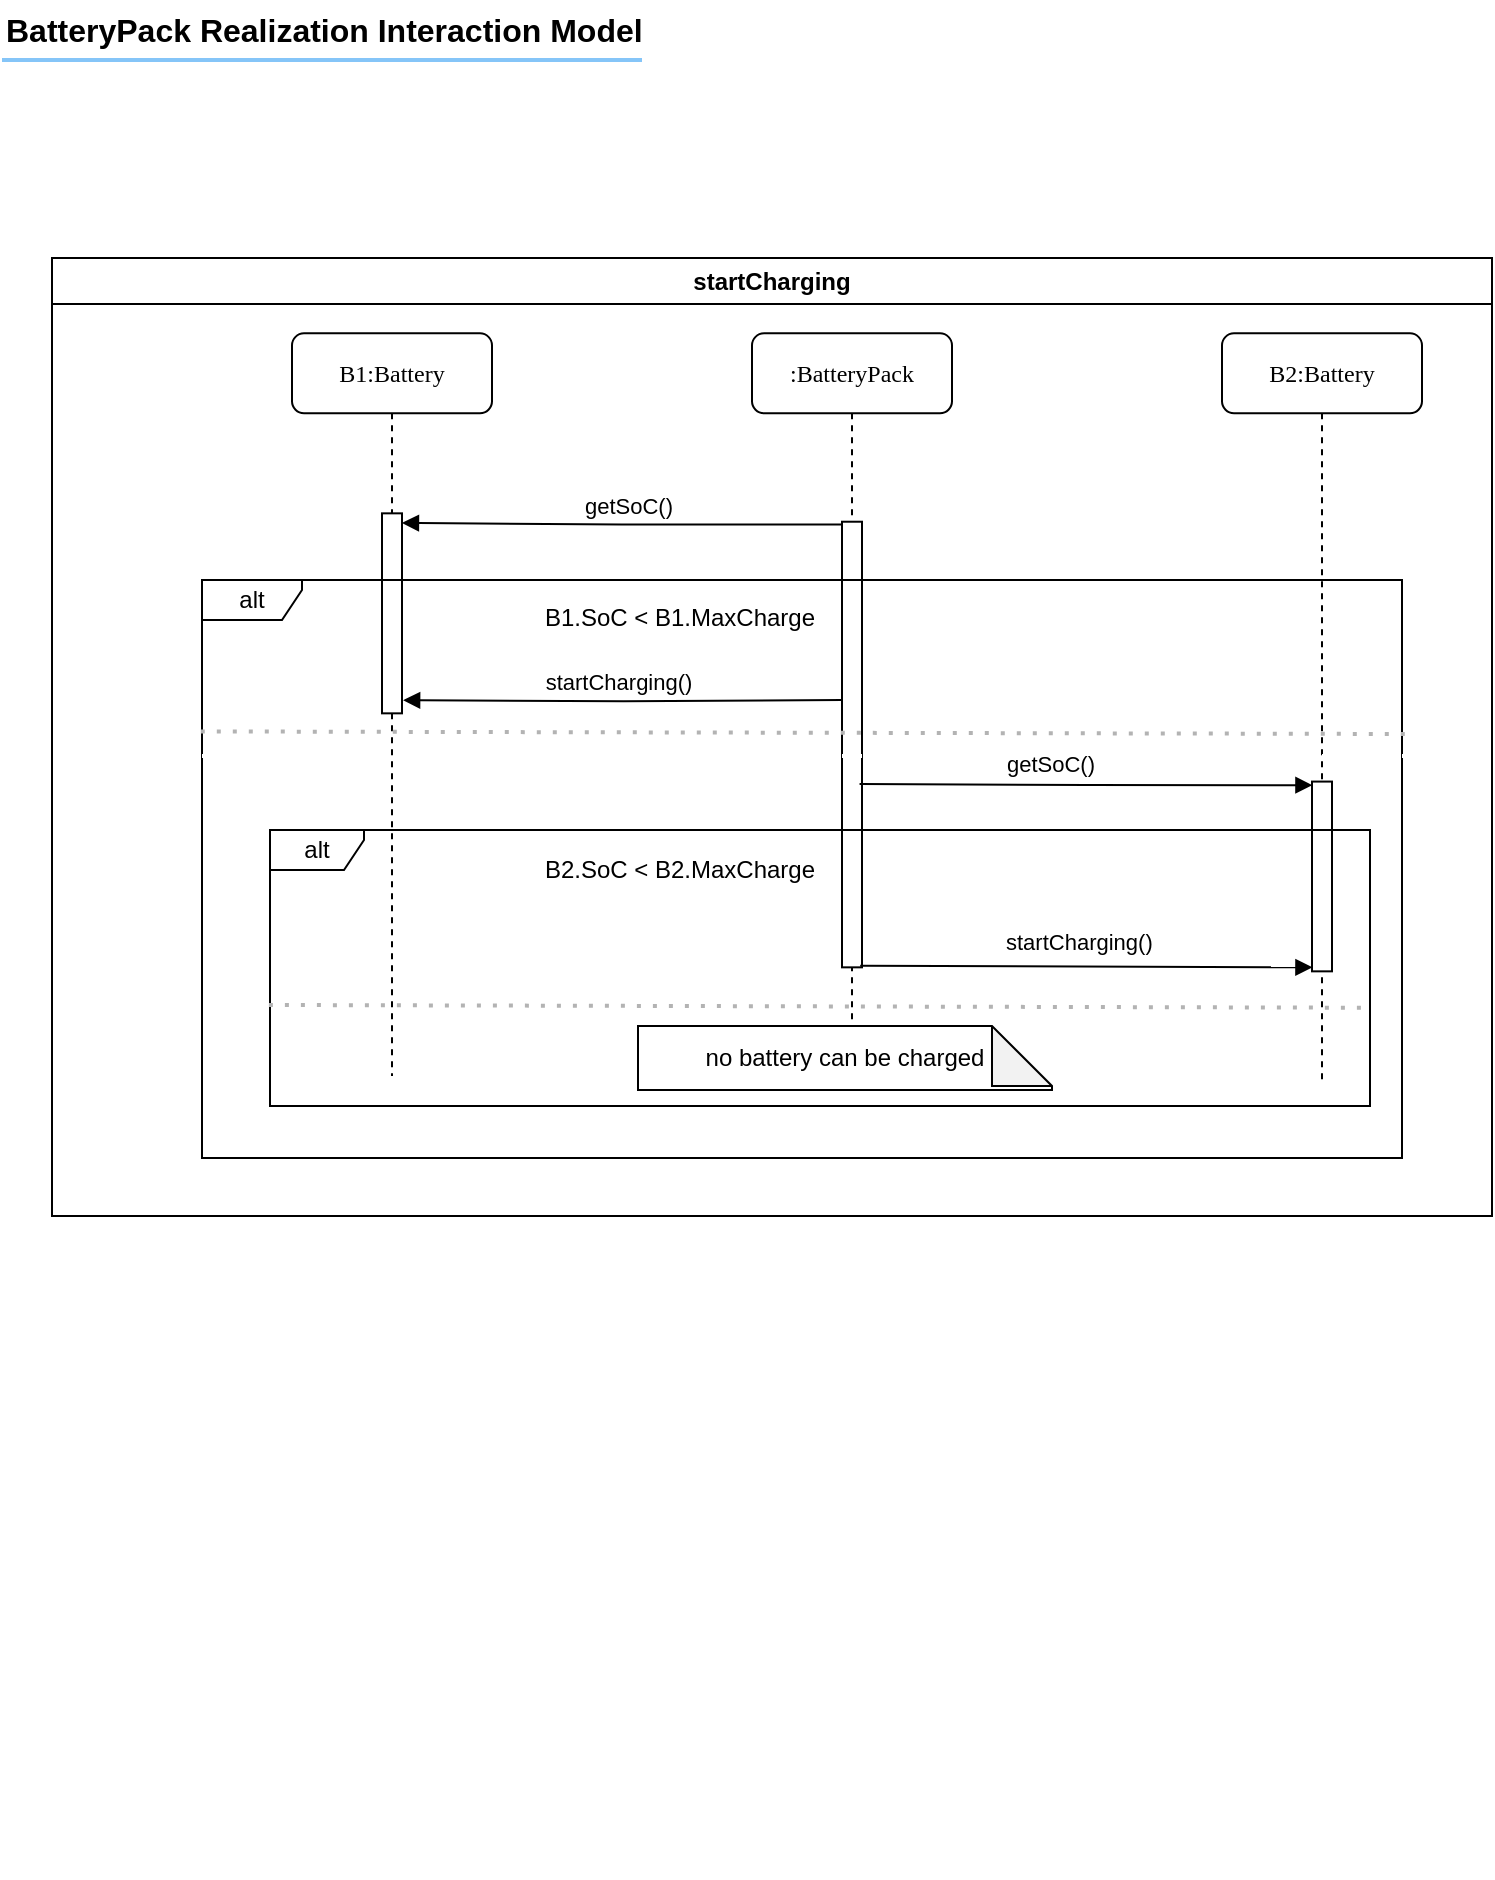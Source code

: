 <mxfile version="26.0.6">
  <diagram name="Page-1" id="6mdCsaYLzVW0cAFevrpj">
    <mxGraphModel dx="1289" dy="690" grid="1" gridSize="10" guides="1" tooltips="1" connect="1" arrows="1" fold="1" page="1" pageScale="1" pageWidth="850" pageHeight="1100" math="0" shadow="0">
      <root>
        <mxCell id="0" />
        <mxCell id="1" parent="0" />
        <mxCell id="2lKf5RkZHaL76xzxtIlG-1" value="" style="group" vertex="1" connectable="0" parent="1">
          <mxGeometry x="65" y="169" width="720" height="810" as="geometry" />
        </mxCell>
        <mxCell id="2lKf5RkZHaL76xzxtIlG-2" value=":BatteryPack" style="shape=umlLifeline;perimeter=lifelinePerimeter;whiteSpace=wrap;html=1;container=1;collapsible=0;recursiveResize=0;outlineConnect=0;rounded=1;shadow=0;comic=0;labelBackgroundColor=none;strokeWidth=1;fontFamily=Verdana;fontSize=12;align=center;" vertex="1" parent="2lKf5RkZHaL76xzxtIlG-1">
          <mxGeometry x="350" y="37.67" width="100" height="376.33" as="geometry" />
        </mxCell>
        <mxCell id="2lKf5RkZHaL76xzxtIlG-3" value="" style="html=1;points=[];perimeter=orthogonalPerimeter;rounded=0;shadow=0;comic=0;labelBackgroundColor=none;strokeWidth=1;fontFamily=Verdana;fontSize=12;align=center;" vertex="1" parent="2lKf5RkZHaL76xzxtIlG-2">
          <mxGeometry x="45" y="94.19" width="10" height="222.81" as="geometry" />
        </mxCell>
        <mxCell id="2lKf5RkZHaL76xzxtIlG-4" value="B1:Battery" style="shape=umlLifeline;perimeter=lifelinePerimeter;whiteSpace=wrap;html=1;container=1;collapsible=0;recursiveResize=0;outlineConnect=0;rounded=1;shadow=0;comic=0;labelBackgroundColor=none;strokeWidth=1;fontFamily=Verdana;fontSize=12;align=center;" vertex="1" parent="2lKf5RkZHaL76xzxtIlG-1">
          <mxGeometry x="120" y="37.67" width="100" height="371.33" as="geometry" />
        </mxCell>
        <mxCell id="2lKf5RkZHaL76xzxtIlG-5" value="" style="html=1;points=[];perimeter=orthogonalPerimeter;rounded=0;shadow=0;comic=0;labelBackgroundColor=none;strokeWidth=1;fontFamily=Verdana;fontSize=12;align=center;" vertex="1" parent="2lKf5RkZHaL76xzxtIlG-4">
          <mxGeometry x="45" y="90" width="10" height="100" as="geometry" />
        </mxCell>
        <mxCell id="2lKf5RkZHaL76xzxtIlG-6" value="B2:Battery" style="shape=umlLifeline;perimeter=lifelinePerimeter;whiteSpace=wrap;html=1;container=1;collapsible=0;recursiveResize=0;outlineConnect=0;rounded=1;shadow=0;comic=0;labelBackgroundColor=none;strokeWidth=1;fontFamily=Verdana;fontSize=12;align=center;" vertex="1" parent="2lKf5RkZHaL76xzxtIlG-1">
          <mxGeometry x="585" y="37.67" width="100" height="375.33" as="geometry" />
        </mxCell>
        <mxCell id="2lKf5RkZHaL76xzxtIlG-7" value="" style="html=1;points=[];perimeter=orthogonalPerimeter;rounded=0;shadow=0;comic=0;labelBackgroundColor=none;strokeWidth=1;fontFamily=Verdana;fontSize=12;align=center;" vertex="1" parent="2lKf5RkZHaL76xzxtIlG-6">
          <mxGeometry x="45" y="224.12" width="10" height="94.88" as="geometry" />
        </mxCell>
        <mxCell id="2lKf5RkZHaL76xzxtIlG-8" style="edgeStyle=orthogonalEdgeStyle;rounded=0;orthogonalLoop=1;jettySize=auto;html=1;entryX=0.997;entryY=0.048;entryDx=0;entryDy=0;entryPerimeter=0;exitX=-0.041;exitY=0.006;exitDx=0;exitDy=0;exitPerimeter=0;endArrow=block;endFill=1;" edge="1" parent="2lKf5RkZHaL76xzxtIlG-1" source="2lKf5RkZHaL76xzxtIlG-3" target="2lKf5RkZHaL76xzxtIlG-5">
          <mxGeometry relative="1" as="geometry">
            <Array as="points">
              <mxPoint x="285" y="133" />
            </Array>
          </mxGeometry>
        </mxCell>
        <mxCell id="2lKf5RkZHaL76xzxtIlG-9" value="getSoC()" style="edgeLabel;html=1;align=center;verticalAlign=middle;resizable=0;points=[];labelBackgroundColor=none;" vertex="1" connectable="0" parent="2lKf5RkZHaL76xzxtIlG-8">
          <mxGeometry x="-0.023" relative="1" as="geometry">
            <mxPoint x="1" y="-9" as="offset" />
          </mxGeometry>
        </mxCell>
        <mxCell id="2lKf5RkZHaL76xzxtIlG-10" value="startCharging" style="swimlane;whiteSpace=wrap;html=1;startSize=23;fillColor=default;" vertex="1" parent="2lKf5RkZHaL76xzxtIlG-1">
          <mxGeometry width="720" height="479" as="geometry" />
        </mxCell>
        <mxCell id="2lKf5RkZHaL76xzxtIlG-11" value="alt" style="shape=umlFrame;whiteSpace=wrap;html=1;pointerEvents=0;width=50;height=20;" vertex="1" parent="2lKf5RkZHaL76xzxtIlG-10">
          <mxGeometry x="75" y="161" width="600" height="289" as="geometry" />
        </mxCell>
        <mxCell id="2lKf5RkZHaL76xzxtIlG-12" style="edgeStyle=orthogonalEdgeStyle;rounded=0;orthogonalLoop=1;jettySize=auto;html=1;entryX=-0.056;entryY=0.338;entryDx=0;entryDy=0;entryPerimeter=0;endArrow=none;endFill=0;startArrow=block;startFill=1;" edge="1" parent="2lKf5RkZHaL76xzxtIlG-10">
          <mxGeometry relative="1" as="geometry">
            <mxPoint x="175.56" y="221.092" as="sourcePoint" />
            <Array as="points" />
            <mxPoint x="395.0" y="221.031" as="targetPoint" />
          </mxGeometry>
        </mxCell>
        <mxCell id="2lKf5RkZHaL76xzxtIlG-13" value="startCharging()" style="edgeLabel;html=1;align=center;verticalAlign=middle;resizable=0;points=[];labelBackgroundColor=none;" vertex="1" connectable="0" parent="2lKf5RkZHaL76xzxtIlG-12">
          <mxGeometry x="-0.021" relative="1" as="geometry">
            <mxPoint y="-10" as="offset" />
          </mxGeometry>
        </mxCell>
        <mxCell id="2lKf5RkZHaL76xzxtIlG-14" value="alt" style="shape=umlFrame;whiteSpace=wrap;html=1;pointerEvents=0;width=47;height=20;" vertex="1" parent="2lKf5RkZHaL76xzxtIlG-10">
          <mxGeometry x="109" y="286" width="550" height="138" as="geometry" />
        </mxCell>
        <mxCell id="2lKf5RkZHaL76xzxtIlG-15" value="" style="endArrow=none;dashed=1;html=1;dashPattern=1 3;strokeWidth=2;rounded=0;strokeColor=#FFFFFF;exitX=-0.002;exitY=0.267;exitDx=0;exitDy=0;exitPerimeter=0;entryX=1.002;entryY=0.267;entryDx=0;entryDy=0;entryPerimeter=0;comic=0;" edge="1" parent="2lKf5RkZHaL76xzxtIlG-10">
          <mxGeometry width="50" height="50" relative="1" as="geometry">
            <mxPoint x="75.0" y="249.003" as="sourcePoint" />
            <mxPoint x="677.4" y="249.003" as="targetPoint" />
          </mxGeometry>
        </mxCell>
        <mxCell id="2lKf5RkZHaL76xzxtIlG-16" value="" style="endArrow=none;dashed=1;html=1;dashPattern=1 3;strokeWidth=2;rounded=0;strokeColor=#B3B3B3;exitX=-0.001;exitY=0.634;exitDx=0;exitDy=0;exitPerimeter=0;entryX=0.998;entryY=0.644;entryDx=0;entryDy=0;entryPerimeter=0;" edge="1" parent="2lKf5RkZHaL76xzxtIlG-10" source="2lKf5RkZHaL76xzxtIlG-14" target="2lKf5RkZHaL76xzxtIlG-14">
          <mxGeometry width="50" height="50" relative="1" as="geometry">
            <mxPoint x="84" y="248" as="sourcePoint" />
            <mxPoint x="686" y="248" as="targetPoint" />
          </mxGeometry>
        </mxCell>
        <mxCell id="2lKf5RkZHaL76xzxtIlG-17" value="B1.SoC &amp;lt; B1.MaxCharge" style="text;html=1;align=center;verticalAlign=middle;whiteSpace=wrap;rounded=0;fillColor=default;" vertex="1" parent="2lKf5RkZHaL76xzxtIlG-10">
          <mxGeometry x="245" y="165" width="138" height="30" as="geometry" />
        </mxCell>
        <mxCell id="2lKf5RkZHaL76xzxtIlG-18" value="B2.SoC &amp;lt; B2.MaxCharge" style="text;html=1;align=center;verticalAlign=middle;whiteSpace=wrap;rounded=0;strokeColor=#FFFFFF;comic=0;fontFamily=Helvetica;fontSize=12;fontColor=default;fillColor=default;" vertex="1" parent="2lKf5RkZHaL76xzxtIlG-10">
          <mxGeometry x="237.25" y="290.5" width="153.5" height="30" as="geometry" />
        </mxCell>
        <mxCell id="2lKf5RkZHaL76xzxtIlG-19" value="no battery can be charged" style="shape=note;whiteSpace=wrap;html=1;backgroundOutline=1;darkOpacity=0.05;" vertex="1" parent="2lKf5RkZHaL76xzxtIlG-10">
          <mxGeometry x="293" y="384" width="207" height="32" as="geometry" />
        </mxCell>
        <mxCell id="2lKf5RkZHaL76xzxtIlG-20" value="" style="endArrow=none;dashed=1;html=1;dashPattern=1 3;strokeWidth=2;rounded=0;strokeColor=#B3B3B3;exitX=-0.001;exitY=0.262;exitDx=0;exitDy=0;exitPerimeter=0;" edge="1" parent="2lKf5RkZHaL76xzxtIlG-10" source="2lKf5RkZHaL76xzxtIlG-11">
          <mxGeometry width="50" height="50" relative="1" as="geometry">
            <mxPoint x="72" y="238" as="sourcePoint" />
            <mxPoint x="677" y="238" as="targetPoint" />
          </mxGeometry>
        </mxCell>
        <mxCell id="2lKf5RkZHaL76xzxtIlG-21" value="&lt;b&gt;BatteryPack Realization Interaction Model&lt;/b&gt;" style="text;fontSize=16;verticalAlign=middle;strokeColor=none;fillColor=none;whiteSpace=wrap;html=1;" vertex="1" parent="1">
          <mxGeometry x="40" y="40" width="500" height="30" as="geometry" />
        </mxCell>
        <mxCell id="2lKf5RkZHaL76xzxtIlG-22" value="" style="dashed=0;shape=line;strokeWidth=2;noLabel=1;strokeColor=#0C8CF2;opacity=50;" vertex="1" parent="1">
          <mxGeometry x="40" y="65" width="320" height="10" as="geometry" />
        </mxCell>
        <mxCell id="2lKf5RkZHaL76xzxtIlG-23" style="edgeStyle=orthogonalEdgeStyle;rounded=0;orthogonalLoop=1;jettySize=auto;html=1;entryX=0.022;entryY=0.019;entryDx=0;entryDy=0;entryPerimeter=0;exitX=0.879;exitY=0.012;exitDx=0;exitDy=0;exitPerimeter=0;endArrow=block;endFill=1;" edge="1" parent="1" target="2lKf5RkZHaL76xzxtIlG-7">
          <mxGeometry relative="1" as="geometry">
            <mxPoint x="468.79" y="432.01" as="sourcePoint" />
          </mxGeometry>
        </mxCell>
        <mxCell id="2lKf5RkZHaL76xzxtIlG-24" value="getSoC()" style="edgeLabel;html=1;align=center;verticalAlign=middle;resizable=0;points=[];labelBackgroundColor=none;" vertex="1" connectable="0" parent="2lKf5RkZHaL76xzxtIlG-23">
          <mxGeometry x="0.011" y="1" relative="1" as="geometry">
            <mxPoint x="-19" y="-10" as="offset" />
          </mxGeometry>
        </mxCell>
        <mxCell id="2lKf5RkZHaL76xzxtIlG-25" style="rounded=0;orthogonalLoop=1;jettySize=auto;html=1;entryX=0.022;entryY=0.979;entryDx=0;entryDy=0;entryPerimeter=0;endArrow=block;endFill=1;exitX=0.91;exitY=0.96;exitDx=0;exitDy=0;exitPerimeter=0;" edge="1" parent="1" target="2lKf5RkZHaL76xzxtIlG-7">
          <mxGeometry relative="1" as="geometry">
            <mxPoint x="469.1" y="522.838" as="sourcePoint" />
          </mxGeometry>
        </mxCell>
        <mxCell id="2lKf5RkZHaL76xzxtIlG-26" value="startCharging()" style="edgeLabel;html=1;align=left;verticalAlign=middle;resizable=0;points=[];labelBackgroundColor=none;" vertex="1" connectable="0" parent="2lKf5RkZHaL76xzxtIlG-25">
          <mxGeometry x="0.025" y="1" relative="1" as="geometry">
            <mxPoint x="-45" y="-12" as="offset" />
          </mxGeometry>
        </mxCell>
      </root>
    </mxGraphModel>
  </diagram>
</mxfile>

